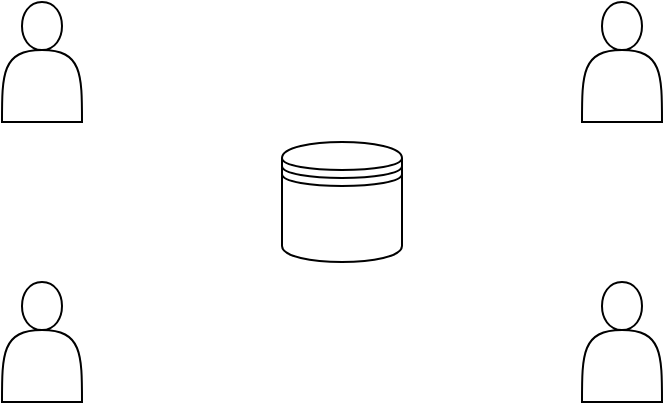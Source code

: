 <mxfile version="21.1.1" type="github">
  <diagram name="第 1 页" id="liFODEwA3mX3luis9DQH">
    <mxGraphModel dx="1434" dy="788" grid="1" gridSize="10" guides="1" tooltips="1" connect="1" arrows="1" fold="1" page="1" pageScale="1" pageWidth="827" pageHeight="1169" math="0" shadow="0">
      <root>
        <mxCell id="0" />
        <mxCell id="1" parent="0" />
        <mxCell id="jGe5Sn-gFQbiSW4x3vTQ-1" value="" style="shape=datastore;whiteSpace=wrap;html=1;" vertex="1" parent="1">
          <mxGeometry x="290" y="770" width="60" height="60" as="geometry" />
        </mxCell>
        <mxCell id="jGe5Sn-gFQbiSW4x3vTQ-2" value="" style="shape=actor;whiteSpace=wrap;html=1;" vertex="1" parent="1">
          <mxGeometry x="150" y="700" width="40" height="60" as="geometry" />
        </mxCell>
        <mxCell id="jGe5Sn-gFQbiSW4x3vTQ-3" value="" style="shape=actor;whiteSpace=wrap;html=1;" vertex="1" parent="1">
          <mxGeometry x="150" y="840" width="40" height="60" as="geometry" />
        </mxCell>
        <mxCell id="jGe5Sn-gFQbiSW4x3vTQ-5" value="" style="shape=actor;whiteSpace=wrap;html=1;" vertex="1" parent="1">
          <mxGeometry x="440" y="700" width="40" height="60" as="geometry" />
        </mxCell>
        <mxCell id="jGe5Sn-gFQbiSW4x3vTQ-6" value="" style="shape=actor;whiteSpace=wrap;html=1;" vertex="1" parent="1">
          <mxGeometry x="440" y="840" width="40" height="60" as="geometry" />
        </mxCell>
      </root>
    </mxGraphModel>
  </diagram>
</mxfile>
